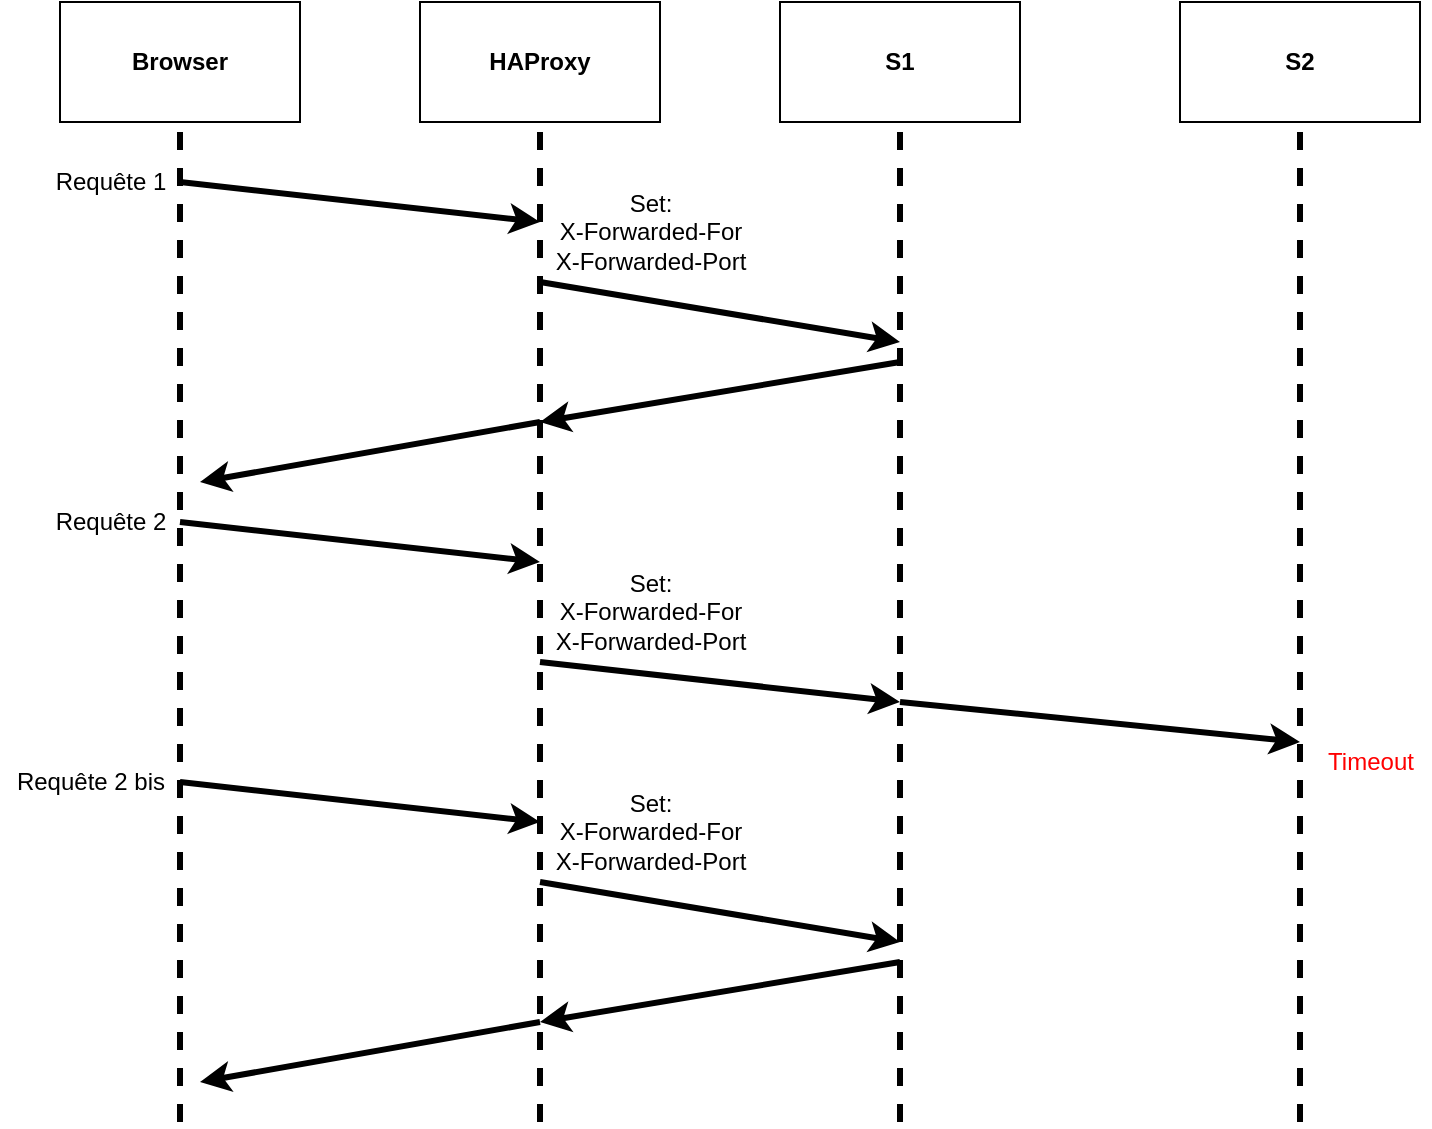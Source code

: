 <mxfile version="13.10.2" type="device"><diagram id="ASVbV-_t24blT7BgAWcW" name="Page-1"><mxGraphModel dx="1668" dy="946" grid="1" gridSize="10" guides="1" tooltips="1" connect="1" arrows="1" fold="1" page="1" pageScale="1" pageWidth="827" pageHeight="1169" math="0" shadow="0"><root><mxCell id="0"/><mxCell id="1" parent="0"/><mxCell id="X6DDYeuqHUlyfdzwemS_-1" value="" style="endArrow=none;html=1;strokeWidth=3;verticalAlign=middle;align=center;rounded=0;dashed=1;" parent="1" edge="1"><mxGeometry width="50" height="50" relative="1" as="geometry"><mxPoint x="150" y="600" as="sourcePoint"/><mxPoint x="150" y="98" as="targetPoint"/></mxGeometry></mxCell><mxCell id="X6DDYeuqHUlyfdzwemS_-2" value="" style="endArrow=none;html=1;strokeWidth=3;verticalAlign=middle;align=center;dashed=1;" parent="1" edge="1"><mxGeometry width="50" height="50" relative="1" as="geometry"><mxPoint x="330" y="600" as="sourcePoint"/><mxPoint x="330" y="98" as="targetPoint"/></mxGeometry></mxCell><mxCell id="X6DDYeuqHUlyfdzwemS_-3" value="" style="endArrow=none;html=1;strokeWidth=3;verticalAlign=middle;align=center;dashed=1;" parent="1" edge="1"><mxGeometry width="50" height="50" relative="1" as="geometry"><mxPoint x="710" y="600" as="sourcePoint"/><mxPoint x="710" y="98" as="targetPoint"/></mxGeometry></mxCell><mxCell id="X6DDYeuqHUlyfdzwemS_-4" value="" style="endArrow=none;html=1;strokeWidth=3;verticalAlign=middle;align=center;dashed=1;" parent="1" edge="1"><mxGeometry width="50" height="50" relative="1" as="geometry"><mxPoint x="510" y="600" as="sourcePoint"/><mxPoint x="510" y="98" as="targetPoint"/></mxGeometry></mxCell><mxCell id="X6DDYeuqHUlyfdzwemS_-5" value="Browser" style="rounded=0;whiteSpace=wrap;html=1;fontStyle=1" parent="1" vertex="1"><mxGeometry x="90" y="40" width="120" height="60" as="geometry"/></mxCell><mxCell id="X6DDYeuqHUlyfdzwemS_-7" value="HAProxy" style="rounded=0;whiteSpace=wrap;html=1;fontStyle=1" parent="1" vertex="1"><mxGeometry x="270" y="40" width="120" height="60" as="geometry"/></mxCell><mxCell id="X6DDYeuqHUlyfdzwemS_-8" value="S1" style="rounded=0;whiteSpace=wrap;html=1;fontStyle=1" parent="1" vertex="1"><mxGeometry x="450" y="40" width="120" height="60" as="geometry"/></mxCell><mxCell id="X6DDYeuqHUlyfdzwemS_-9" value="S2" style="rounded=0;whiteSpace=wrap;html=1;fontStyle=1" parent="1" vertex="1"><mxGeometry x="650" y="40" width="120" height="60" as="geometry"/></mxCell><mxCell id="X6DDYeuqHUlyfdzwemS_-10" value="" style="endArrow=classic;html=1;strokeWidth=3;align=center;" parent="1" edge="1"><mxGeometry width="50" height="50" relative="1" as="geometry"><mxPoint x="150" y="130" as="sourcePoint"/><mxPoint x="330" y="150" as="targetPoint"/></mxGeometry></mxCell><mxCell id="X6DDYeuqHUlyfdzwemS_-11" value="" style="endArrow=classic;html=1;strokeWidth=3;align=center;" parent="1" edge="1"><mxGeometry width="50" height="50" relative="1" as="geometry"><mxPoint x="330" y="180" as="sourcePoint"/><mxPoint x="510" y="210" as="targetPoint"/></mxGeometry></mxCell><mxCell id="X6DDYeuqHUlyfdzwemS_-12" value="" style="endArrow=classic;html=1;strokeWidth=3;align=center;" parent="1" edge="1"><mxGeometry width="50" height="50" relative="1" as="geometry"><mxPoint x="510" y="220" as="sourcePoint"/><mxPoint x="330" y="250" as="targetPoint"/></mxGeometry></mxCell><mxCell id="X6DDYeuqHUlyfdzwemS_-13" value="" style="endArrow=classic;html=1;strokeWidth=3;align=center;" parent="1" edge="1"><mxGeometry width="50" height="50" relative="1" as="geometry"><mxPoint x="330" y="250" as="sourcePoint"/><mxPoint x="160" y="280" as="targetPoint"/></mxGeometry></mxCell><mxCell id="X6DDYeuqHUlyfdzwemS_-14" value="" style="endArrow=classic;html=1;strokeWidth=3;align=center;" parent="1" edge="1"><mxGeometry width="50" height="50" relative="1" as="geometry"><mxPoint x="150" y="300" as="sourcePoint"/><mxPoint x="330" y="320" as="targetPoint"/></mxGeometry></mxCell><mxCell id="X6DDYeuqHUlyfdzwemS_-15" value="" style="endArrow=classic;html=1;strokeWidth=3;align=center;" parent="1" edge="1"><mxGeometry width="50" height="50" relative="1" as="geometry"><mxPoint x="330" y="370" as="sourcePoint"/><mxPoint x="510" y="390" as="targetPoint"/></mxGeometry></mxCell><mxCell id="X6DDYeuqHUlyfdzwemS_-16" value="" style="endArrow=classic;html=1;strokeWidth=3;align=center;" parent="1" edge="1"><mxGeometry width="50" height="50" relative="1" as="geometry"><mxPoint x="510" y="390" as="sourcePoint"/><mxPoint x="710" y="410" as="targetPoint"/></mxGeometry></mxCell><mxCell id="u-dN5LSUik7jBXmsWk7m-1" value="Requête 1" style="text;html=1;resizable=0;autosize=1;align=center;verticalAlign=middle;points=[];fillColor=none;strokeColor=none;rounded=0;" vertex="1" parent="1"><mxGeometry x="80" y="120" width="70" height="20" as="geometry"/></mxCell><mxCell id="u-dN5LSUik7jBXmsWk7m-2" value="Requête 2" style="text;html=1;resizable=0;autosize=1;align=center;verticalAlign=middle;points=[];fillColor=none;strokeColor=none;rounded=0;" vertex="1" parent="1"><mxGeometry x="80" y="290" width="70" height="20" as="geometry"/></mxCell><mxCell id="u-dN5LSUik7jBXmsWk7m-3" value="&lt;div&gt;Set:&lt;/div&gt;&lt;div&gt;X-Forwarded-For&lt;/div&gt;&lt;div&gt;X-Forwarded-Port&lt;br&gt;&lt;/div&gt;" style="text;html=1;resizable=0;autosize=1;align=center;verticalAlign=middle;points=[];fillColor=none;strokeColor=none;rounded=0;" vertex="1" parent="1"><mxGeometry x="330" y="130" width="110" height="50" as="geometry"/></mxCell><mxCell id="u-dN5LSUik7jBXmsWk7m-4" value="&lt;div&gt;Set:&lt;/div&gt;&lt;div&gt;X-Forwarded-For&lt;/div&gt;&lt;div&gt;X-Forwarded-Port&lt;br&gt;&lt;/div&gt;" style="text;html=1;resizable=0;autosize=1;align=center;verticalAlign=middle;points=[];fillColor=none;strokeColor=none;rounded=0;" vertex="1" parent="1"><mxGeometry x="330" y="320" width="110" height="50" as="geometry"/></mxCell><mxCell id="u-dN5LSUik7jBXmsWk7m-5" value="&lt;font color=&quot;#FF0000&quot;&gt;Timeout&lt;/font&gt;" style="text;html=1;resizable=0;autosize=1;align=center;verticalAlign=middle;points=[];fillColor=none;strokeColor=none;rounded=0;" vertex="1" parent="1"><mxGeometry x="715" y="410" width="60" height="20" as="geometry"/></mxCell><mxCell id="u-dN5LSUik7jBXmsWk7m-6" value="" style="endArrow=classic;html=1;strokeWidth=3;align=center;" edge="1" parent="1"><mxGeometry width="50" height="50" relative="1" as="geometry"><mxPoint x="150" y="430" as="sourcePoint"/><mxPoint x="330" y="450" as="targetPoint"/></mxGeometry></mxCell><mxCell id="u-dN5LSUik7jBXmsWk7m-7" value="" style="endArrow=classic;html=1;strokeWidth=3;align=center;" edge="1" parent="1"><mxGeometry width="50" height="50" relative="1" as="geometry"><mxPoint x="330" y="480" as="sourcePoint"/><mxPoint x="510" y="510" as="targetPoint"/></mxGeometry></mxCell><mxCell id="u-dN5LSUik7jBXmsWk7m-8" value="" style="endArrow=classic;html=1;strokeWidth=3;align=center;" edge="1" parent="1"><mxGeometry width="50" height="50" relative="1" as="geometry"><mxPoint x="510" y="520" as="sourcePoint"/><mxPoint x="330" y="550" as="targetPoint"/></mxGeometry></mxCell><mxCell id="u-dN5LSUik7jBXmsWk7m-9" value="" style="endArrow=classic;html=1;strokeWidth=3;align=center;" edge="1" parent="1"><mxGeometry width="50" height="50" relative="1" as="geometry"><mxPoint x="330" y="550" as="sourcePoint"/><mxPoint x="160" y="580" as="targetPoint"/></mxGeometry></mxCell><mxCell id="u-dN5LSUik7jBXmsWk7m-10" value="&lt;div&gt;Set:&lt;/div&gt;&lt;div&gt;X-Forwarded-For&lt;/div&gt;&lt;div&gt;X-Forwarded-Port&lt;br&gt;&lt;/div&gt;" style="text;html=1;resizable=0;autosize=1;align=center;verticalAlign=middle;points=[];fillColor=none;strokeColor=none;rounded=0;" vertex="1" parent="1"><mxGeometry x="330" y="430" width="110" height="50" as="geometry"/></mxCell><mxCell id="u-dN5LSUik7jBXmsWk7m-11" value="Requête 2 bis" style="text;html=1;resizable=0;autosize=1;align=center;verticalAlign=middle;points=[];fillColor=none;strokeColor=none;rounded=0;" vertex="1" parent="1"><mxGeometry x="60" y="420" width="90" height="20" as="geometry"/></mxCell></root></mxGraphModel></diagram></mxfile>